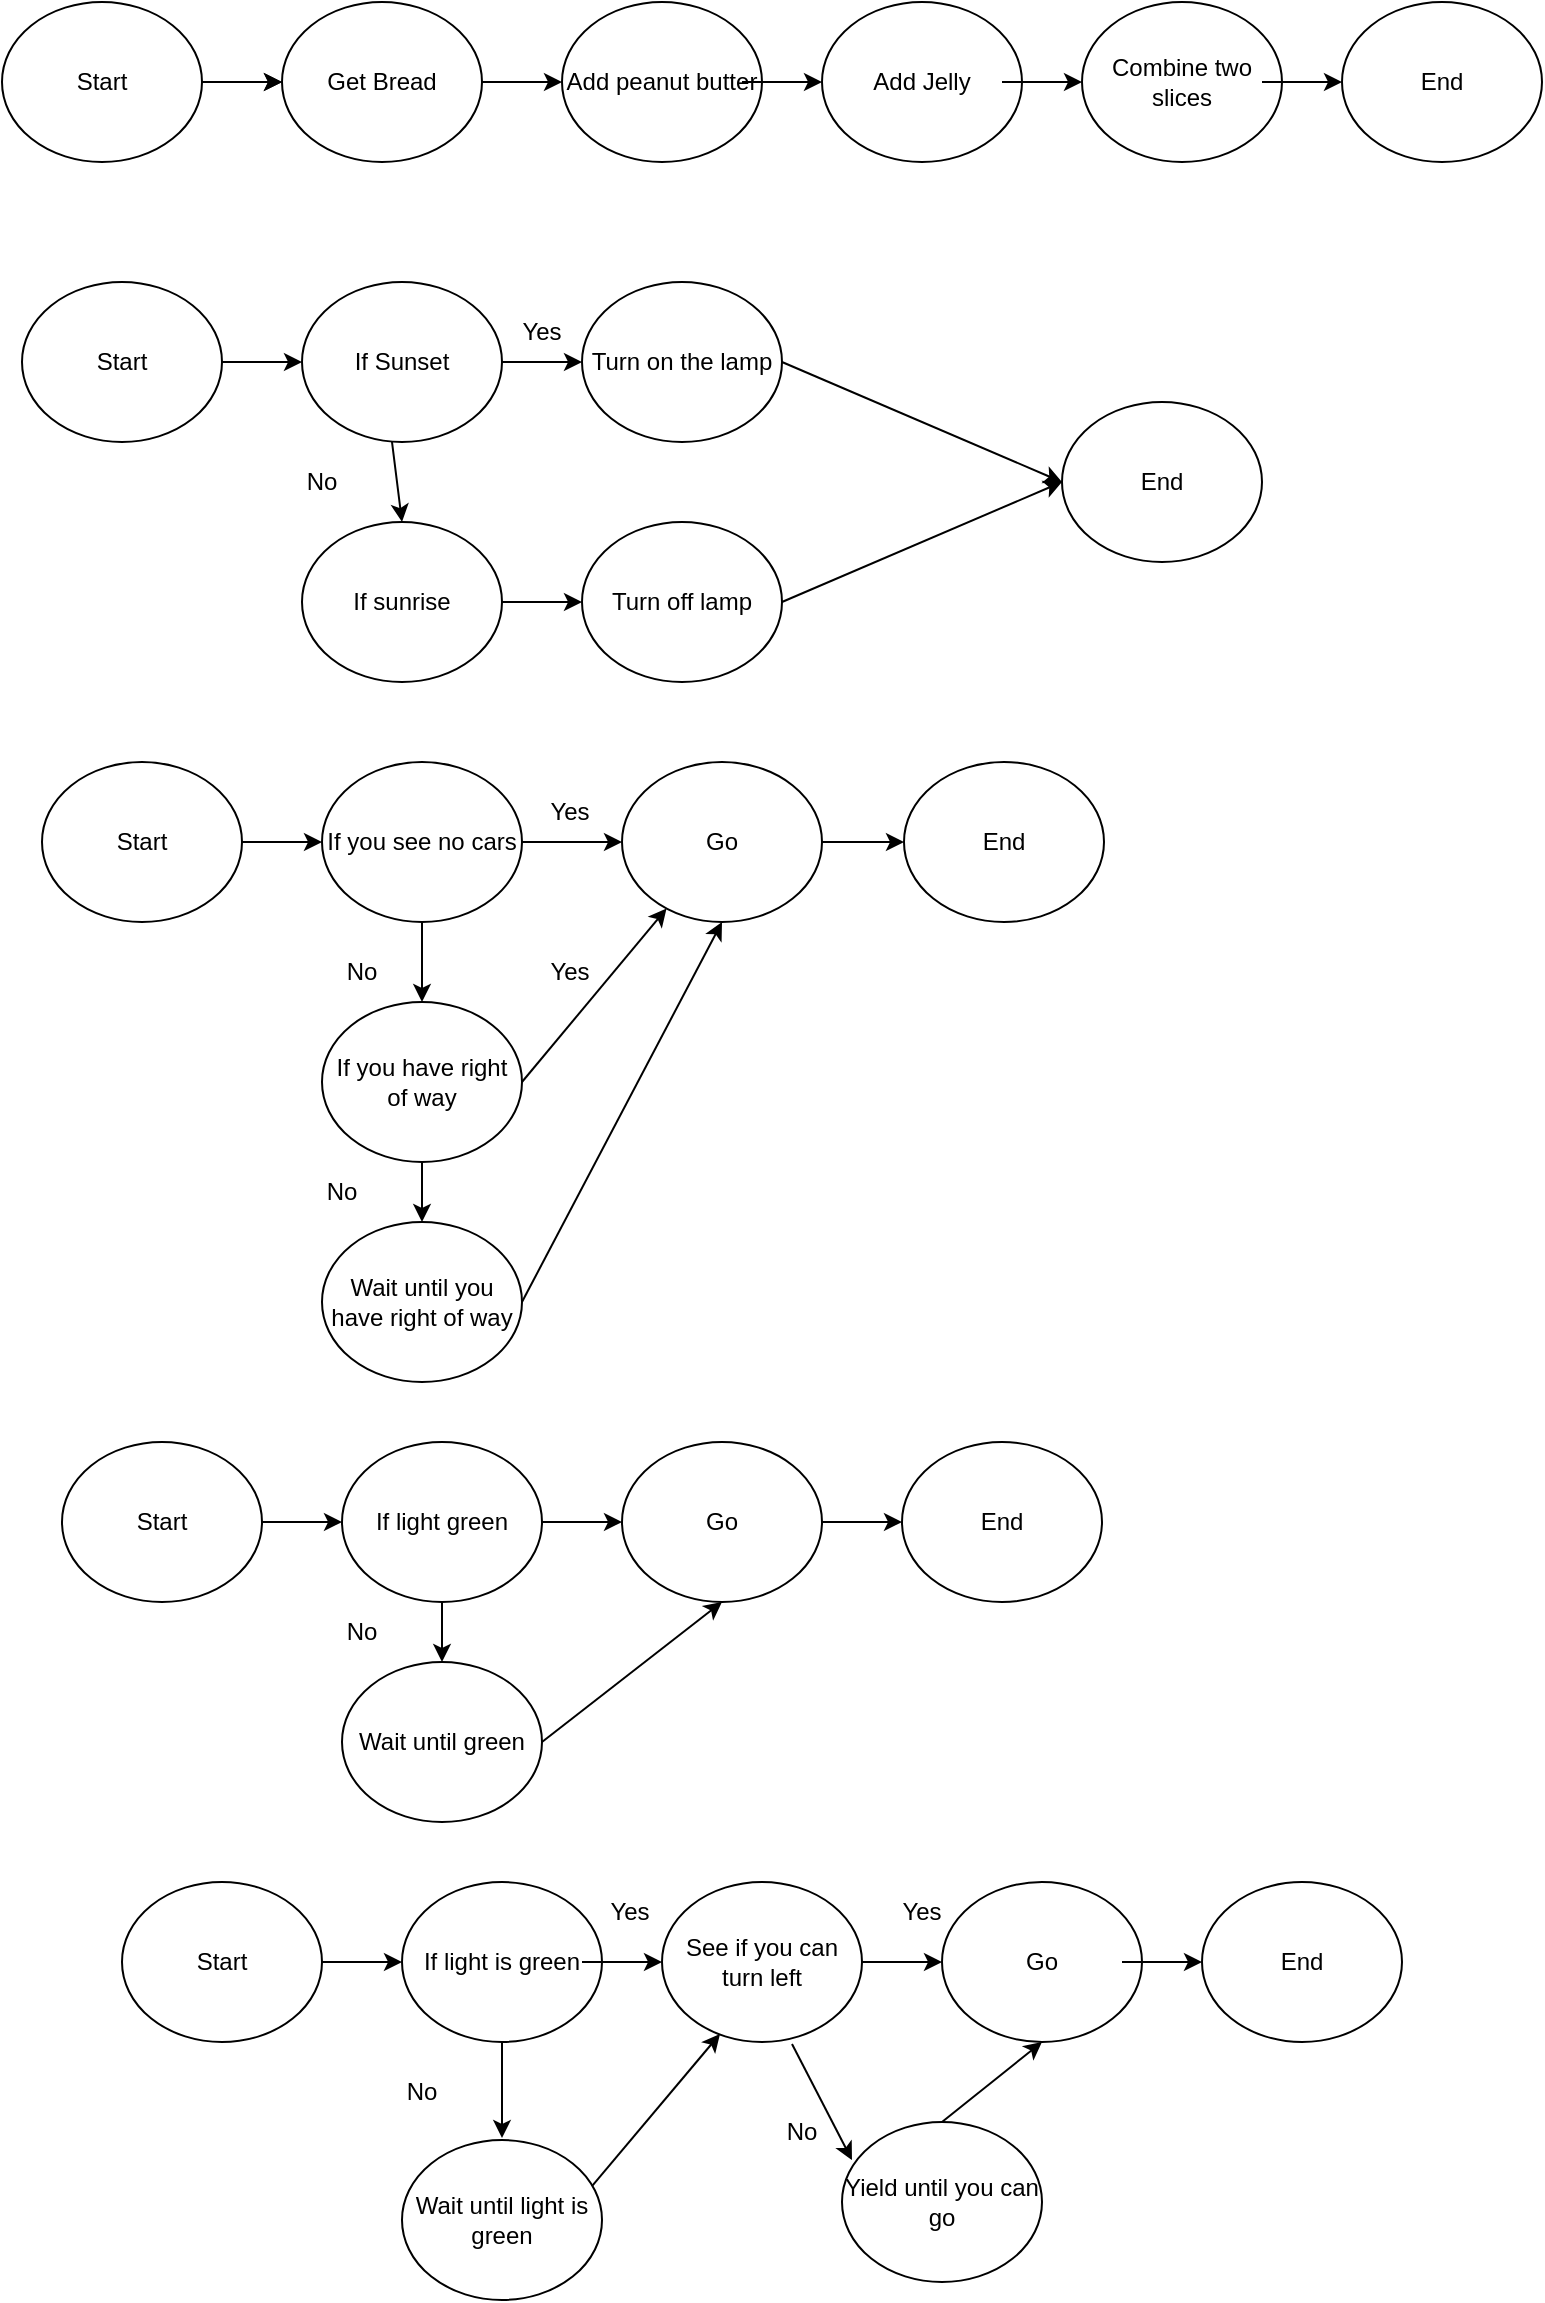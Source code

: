 <mxfile version="20.8.10" type="github">
  <diagram id="C5RBs43oDa-KdzZeNtuy" name="Page-1">
    <mxGraphModel dx="1434" dy="764" grid="1" gridSize="10" guides="1" tooltips="1" connect="1" arrows="1" fold="1" page="1" pageScale="1" pageWidth="827" pageHeight="1169" math="0" shadow="0">
      <root>
        <mxCell id="WIyWlLk6GJQsqaUBKTNV-0" />
        <mxCell id="WIyWlLk6GJQsqaUBKTNV-1" parent="WIyWlLk6GJQsqaUBKTNV-0" />
        <mxCell id="6unsaEwbxLHlzGFuifC7-3" value="" style="edgeStyle=orthogonalEdgeStyle;rounded=0;orthogonalLoop=1;jettySize=auto;html=1;" edge="1" parent="WIyWlLk6GJQsqaUBKTNV-1" source="6unsaEwbxLHlzGFuifC7-0" target="6unsaEwbxLHlzGFuifC7-2">
          <mxGeometry relative="1" as="geometry" />
        </mxCell>
        <mxCell id="6unsaEwbxLHlzGFuifC7-0" value="Start" style="ellipse;whiteSpace=wrap;html=1;" vertex="1" parent="WIyWlLk6GJQsqaUBKTNV-1">
          <mxGeometry x="100" y="100" width="100" height="80" as="geometry" />
        </mxCell>
        <mxCell id="6unsaEwbxLHlzGFuifC7-1" value="" style="endArrow=classic;html=1;rounded=0;" edge="1" parent="WIyWlLk6GJQsqaUBKTNV-1">
          <mxGeometry width="50" height="50" relative="1" as="geometry">
            <mxPoint x="200" y="140" as="sourcePoint" />
            <mxPoint x="240" y="140" as="targetPoint" />
          </mxGeometry>
        </mxCell>
        <mxCell id="6unsaEwbxLHlzGFuifC7-2" value="Get Bread" style="ellipse;whiteSpace=wrap;html=1;" vertex="1" parent="WIyWlLk6GJQsqaUBKTNV-1">
          <mxGeometry x="240" y="100" width="100" height="80" as="geometry" />
        </mxCell>
        <mxCell id="6unsaEwbxLHlzGFuifC7-4" value="" style="endArrow=classic;html=1;rounded=0;" edge="1" parent="WIyWlLk6GJQsqaUBKTNV-1">
          <mxGeometry width="50" height="50" relative="1" as="geometry">
            <mxPoint x="340" y="140" as="sourcePoint" />
            <mxPoint x="380" y="140" as="targetPoint" />
          </mxGeometry>
        </mxCell>
        <mxCell id="6unsaEwbxLHlzGFuifC7-5" value="Add peanut butter" style="ellipse;whiteSpace=wrap;html=1;" vertex="1" parent="WIyWlLk6GJQsqaUBKTNV-1">
          <mxGeometry x="380" y="100" width="100" height="80" as="geometry" />
        </mxCell>
        <mxCell id="6unsaEwbxLHlzGFuifC7-6" value="" style="endArrow=classic;html=1;rounded=0;" edge="1" parent="WIyWlLk6GJQsqaUBKTNV-1">
          <mxGeometry width="50" height="50" relative="1" as="geometry">
            <mxPoint x="470" y="140" as="sourcePoint" />
            <mxPoint x="510" y="140" as="targetPoint" />
          </mxGeometry>
        </mxCell>
        <mxCell id="6unsaEwbxLHlzGFuifC7-7" value="Add Jelly" style="ellipse;whiteSpace=wrap;html=1;" vertex="1" parent="WIyWlLk6GJQsqaUBKTNV-1">
          <mxGeometry x="510" y="100" width="100" height="80" as="geometry" />
        </mxCell>
        <mxCell id="6unsaEwbxLHlzGFuifC7-8" value="" style="endArrow=classic;html=1;rounded=0;" edge="1" parent="WIyWlLk6GJQsqaUBKTNV-1">
          <mxGeometry width="50" height="50" relative="1" as="geometry">
            <mxPoint x="600" y="140" as="sourcePoint" />
            <mxPoint x="640" y="140" as="targetPoint" />
          </mxGeometry>
        </mxCell>
        <mxCell id="6unsaEwbxLHlzGFuifC7-9" value="Combine two slices" style="ellipse;whiteSpace=wrap;html=1;" vertex="1" parent="WIyWlLk6GJQsqaUBKTNV-1">
          <mxGeometry x="640" y="100" width="100" height="80" as="geometry" />
        </mxCell>
        <mxCell id="6unsaEwbxLHlzGFuifC7-10" value="" style="endArrow=classic;html=1;rounded=0;" edge="1" parent="WIyWlLk6GJQsqaUBKTNV-1">
          <mxGeometry width="50" height="50" relative="1" as="geometry">
            <mxPoint x="730" y="140" as="sourcePoint" />
            <mxPoint x="770" y="140" as="targetPoint" />
          </mxGeometry>
        </mxCell>
        <mxCell id="6unsaEwbxLHlzGFuifC7-11" value="End" style="ellipse;whiteSpace=wrap;html=1;" vertex="1" parent="WIyWlLk6GJQsqaUBKTNV-1">
          <mxGeometry x="770" y="100" width="100" height="80" as="geometry" />
        </mxCell>
        <mxCell id="6unsaEwbxLHlzGFuifC7-13" value="Start" style="ellipse;whiteSpace=wrap;html=1;" vertex="1" parent="WIyWlLk6GJQsqaUBKTNV-1">
          <mxGeometry x="110" y="240" width="100" height="80" as="geometry" />
        </mxCell>
        <mxCell id="6unsaEwbxLHlzGFuifC7-14" value="" style="endArrow=classic;html=1;rounded=0;" edge="1" parent="WIyWlLk6GJQsqaUBKTNV-1">
          <mxGeometry width="50" height="50" relative="1" as="geometry">
            <mxPoint x="210" y="280" as="sourcePoint" />
            <mxPoint x="250" y="280" as="targetPoint" />
          </mxGeometry>
        </mxCell>
        <mxCell id="6unsaEwbxLHlzGFuifC7-15" value="If Sunset" style="ellipse;whiteSpace=wrap;html=1;" vertex="1" parent="WIyWlLk6GJQsqaUBKTNV-1">
          <mxGeometry x="250" y="240" width="100" height="80" as="geometry" />
        </mxCell>
        <mxCell id="6unsaEwbxLHlzGFuifC7-16" value="" style="endArrow=classic;html=1;rounded=0;" edge="1" parent="WIyWlLk6GJQsqaUBKTNV-1">
          <mxGeometry width="50" height="50" relative="1" as="geometry">
            <mxPoint x="350" y="280" as="sourcePoint" />
            <mxPoint x="390" y="280" as="targetPoint" />
          </mxGeometry>
        </mxCell>
        <mxCell id="6unsaEwbxLHlzGFuifC7-17" value="Turn on the lamp" style="ellipse;whiteSpace=wrap;html=1;" vertex="1" parent="WIyWlLk6GJQsqaUBKTNV-1">
          <mxGeometry x="390" y="240" width="100" height="80" as="geometry" />
        </mxCell>
        <mxCell id="6unsaEwbxLHlzGFuifC7-18" value="" style="endArrow=classic;html=1;rounded=0;entryX=0.5;entryY=0;entryDx=0;entryDy=0;" edge="1" parent="WIyWlLk6GJQsqaUBKTNV-1" target="6unsaEwbxLHlzGFuifC7-19">
          <mxGeometry width="50" height="50" relative="1" as="geometry">
            <mxPoint x="295" y="320" as="sourcePoint" />
            <mxPoint x="305" y="360" as="targetPoint" />
          </mxGeometry>
        </mxCell>
        <mxCell id="6unsaEwbxLHlzGFuifC7-19" value="If sunrise" style="ellipse;whiteSpace=wrap;html=1;" vertex="1" parent="WIyWlLk6GJQsqaUBKTNV-1">
          <mxGeometry x="250" y="360" width="100" height="80" as="geometry" />
        </mxCell>
        <mxCell id="6unsaEwbxLHlzGFuifC7-20" value="" style="endArrow=classic;html=1;rounded=0;" edge="1" parent="WIyWlLk6GJQsqaUBKTNV-1">
          <mxGeometry width="50" height="50" relative="1" as="geometry">
            <mxPoint x="350" y="400" as="sourcePoint" />
            <mxPoint x="390" y="400" as="targetPoint" />
          </mxGeometry>
        </mxCell>
        <mxCell id="6unsaEwbxLHlzGFuifC7-21" value="Turn off lamp" style="ellipse;whiteSpace=wrap;html=1;" vertex="1" parent="WIyWlLk6GJQsqaUBKTNV-1">
          <mxGeometry x="390" y="360" width="100" height="80" as="geometry" />
        </mxCell>
        <mxCell id="6unsaEwbxLHlzGFuifC7-22" value="" style="endArrow=classic;html=1;rounded=0;exitX=1;exitY=0.5;exitDx=0;exitDy=0;" edge="1" parent="WIyWlLk6GJQsqaUBKTNV-1" source="6unsaEwbxLHlzGFuifC7-17">
          <mxGeometry width="50" height="50" relative="1" as="geometry">
            <mxPoint x="590" y="340" as="sourcePoint" />
            <mxPoint x="630" y="340" as="targetPoint" />
          </mxGeometry>
        </mxCell>
        <mxCell id="6unsaEwbxLHlzGFuifC7-23" value="End" style="ellipse;whiteSpace=wrap;html=1;" vertex="1" parent="WIyWlLk6GJQsqaUBKTNV-1">
          <mxGeometry x="630" y="300" width="100" height="80" as="geometry" />
        </mxCell>
        <mxCell id="6unsaEwbxLHlzGFuifC7-24" value="" style="endArrow=classic;html=1;rounded=0;entryX=0;entryY=0.5;entryDx=0;entryDy=0;" edge="1" parent="WIyWlLk6GJQsqaUBKTNV-1" target="6unsaEwbxLHlzGFuifC7-23">
          <mxGeometry width="50" height="50" relative="1" as="geometry">
            <mxPoint x="490" y="400" as="sourcePoint" />
            <mxPoint x="540" y="350" as="targetPoint" />
          </mxGeometry>
        </mxCell>
        <mxCell id="6unsaEwbxLHlzGFuifC7-25" value="No" style="text;strokeColor=none;align=center;fillColor=none;html=1;verticalAlign=middle;whiteSpace=wrap;rounded=0;" vertex="1" parent="WIyWlLk6GJQsqaUBKTNV-1">
          <mxGeometry x="230" y="325" width="60" height="30" as="geometry" />
        </mxCell>
        <mxCell id="6unsaEwbxLHlzGFuifC7-26" value="Yes" style="text;strokeColor=none;align=center;fillColor=none;html=1;verticalAlign=middle;whiteSpace=wrap;rounded=0;" vertex="1" parent="WIyWlLk6GJQsqaUBKTNV-1">
          <mxGeometry x="340" y="250" width="60" height="30" as="geometry" />
        </mxCell>
        <mxCell id="6unsaEwbxLHlzGFuifC7-28" value="Start" style="ellipse;whiteSpace=wrap;html=1;" vertex="1" parent="WIyWlLk6GJQsqaUBKTNV-1">
          <mxGeometry x="120" y="480" width="100" height="80" as="geometry" />
        </mxCell>
        <mxCell id="6unsaEwbxLHlzGFuifC7-29" value="" style="endArrow=classic;html=1;rounded=0;" edge="1" parent="WIyWlLk6GJQsqaUBKTNV-1">
          <mxGeometry width="50" height="50" relative="1" as="geometry">
            <mxPoint x="220" y="520" as="sourcePoint" />
            <mxPoint x="260" y="520" as="targetPoint" />
          </mxGeometry>
        </mxCell>
        <mxCell id="6unsaEwbxLHlzGFuifC7-30" value="If you see no cars" style="ellipse;whiteSpace=wrap;html=1;" vertex="1" parent="WIyWlLk6GJQsqaUBKTNV-1">
          <mxGeometry x="260" y="480" width="100" height="80" as="geometry" />
        </mxCell>
        <mxCell id="6unsaEwbxLHlzGFuifC7-31" value="" style="endArrow=classic;html=1;rounded=0;exitX=1;exitY=0.5;exitDx=0;exitDy=0;" edge="1" parent="WIyWlLk6GJQsqaUBKTNV-1" source="6unsaEwbxLHlzGFuifC7-30">
          <mxGeometry width="50" height="50" relative="1" as="geometry">
            <mxPoint x="370" y="520" as="sourcePoint" />
            <mxPoint x="410" y="520" as="targetPoint" />
          </mxGeometry>
        </mxCell>
        <mxCell id="6unsaEwbxLHlzGFuifC7-32" value="Go" style="ellipse;whiteSpace=wrap;html=1;" vertex="1" parent="WIyWlLk6GJQsqaUBKTNV-1">
          <mxGeometry x="410" y="480" width="100" height="80" as="geometry" />
        </mxCell>
        <mxCell id="6unsaEwbxLHlzGFuifC7-33" value="" style="endArrow=classic;html=1;rounded=0;entryX=0.5;entryY=0;entryDx=0;entryDy=0;exitX=0.5;exitY=1;exitDx=0;exitDy=0;" edge="1" parent="WIyWlLk6GJQsqaUBKTNV-1" source="6unsaEwbxLHlzGFuifC7-30" target="6unsaEwbxLHlzGFuifC7-34">
          <mxGeometry width="50" height="50" relative="1" as="geometry">
            <mxPoint x="230" y="640" as="sourcePoint" />
            <mxPoint x="270" y="640" as="targetPoint" />
          </mxGeometry>
        </mxCell>
        <mxCell id="6unsaEwbxLHlzGFuifC7-34" value="If you have right of way" style="ellipse;whiteSpace=wrap;html=1;" vertex="1" parent="WIyWlLk6GJQsqaUBKTNV-1">
          <mxGeometry x="260" y="600" width="100" height="80" as="geometry" />
        </mxCell>
        <mxCell id="6unsaEwbxLHlzGFuifC7-35" value="" style="endArrow=classic;html=1;rounded=0;entryX=0.5;entryY=0;entryDx=0;entryDy=0;exitX=0.5;exitY=1;exitDx=0;exitDy=0;" edge="1" parent="WIyWlLk6GJQsqaUBKTNV-1" source="6unsaEwbxLHlzGFuifC7-34" target="6unsaEwbxLHlzGFuifC7-36">
          <mxGeometry width="50" height="50" relative="1" as="geometry">
            <mxPoint x="220" y="750" as="sourcePoint" />
            <mxPoint x="260" y="750" as="targetPoint" />
          </mxGeometry>
        </mxCell>
        <mxCell id="6unsaEwbxLHlzGFuifC7-36" value="Wait until you have right of way" style="ellipse;whiteSpace=wrap;html=1;" vertex="1" parent="WIyWlLk6GJQsqaUBKTNV-1">
          <mxGeometry x="260" y="710" width="100" height="80" as="geometry" />
        </mxCell>
        <mxCell id="6unsaEwbxLHlzGFuifC7-39" value="" style="edgeStyle=none;orthogonalLoop=1;jettySize=auto;html=1;rounded=0;exitX=1;exitY=0.5;exitDx=0;exitDy=0;entryX=0.5;entryY=1;entryDx=0;entryDy=0;" edge="1" parent="WIyWlLk6GJQsqaUBKTNV-1" source="6unsaEwbxLHlzGFuifC7-36" target="6unsaEwbxLHlzGFuifC7-32">
          <mxGeometry width="80" relative="1" as="geometry">
            <mxPoint x="390" y="740" as="sourcePoint" />
            <mxPoint x="470" y="740" as="targetPoint" />
            <Array as="points" />
          </mxGeometry>
        </mxCell>
        <mxCell id="6unsaEwbxLHlzGFuifC7-40" value="" style="edgeStyle=none;orthogonalLoop=1;jettySize=auto;html=1;rounded=0;exitX=1;exitY=0.5;exitDx=0;exitDy=0;" edge="1" parent="WIyWlLk6GJQsqaUBKTNV-1" source="6unsaEwbxLHlzGFuifC7-34" target="6unsaEwbxLHlzGFuifC7-32">
          <mxGeometry width="80" relative="1" as="geometry">
            <mxPoint x="560" y="700" as="sourcePoint" />
            <mxPoint x="640" y="700" as="targetPoint" />
            <Array as="points" />
          </mxGeometry>
        </mxCell>
        <mxCell id="6unsaEwbxLHlzGFuifC7-41" value="" style="endArrow=classic;html=1;rounded=0;entryX=0;entryY=0.5;entryDx=0;entryDy=0;" edge="1" parent="WIyWlLk6GJQsqaUBKTNV-1" target="6unsaEwbxLHlzGFuifC7-42">
          <mxGeometry width="50" height="50" relative="1" as="geometry">
            <mxPoint x="510" y="520" as="sourcePoint" />
            <mxPoint x="540" y="520" as="targetPoint" />
          </mxGeometry>
        </mxCell>
        <mxCell id="6unsaEwbxLHlzGFuifC7-42" value="End" style="ellipse;whiteSpace=wrap;html=1;" vertex="1" parent="WIyWlLk6GJQsqaUBKTNV-1">
          <mxGeometry x="551" y="480" width="100" height="80" as="geometry" />
        </mxCell>
        <mxCell id="6unsaEwbxLHlzGFuifC7-45" value="Yes" style="text;strokeColor=none;align=center;fillColor=none;html=1;verticalAlign=middle;whiteSpace=wrap;rounded=0;" vertex="1" parent="WIyWlLk6GJQsqaUBKTNV-1">
          <mxGeometry x="353.5" y="490" width="60" height="30" as="geometry" />
        </mxCell>
        <mxCell id="6unsaEwbxLHlzGFuifC7-48" value="No" style="text;strokeColor=none;align=center;fillColor=none;html=1;verticalAlign=middle;whiteSpace=wrap;rounded=0;" vertex="1" parent="WIyWlLk6GJQsqaUBKTNV-1">
          <mxGeometry x="250" y="570" width="60" height="30" as="geometry" />
        </mxCell>
        <mxCell id="6unsaEwbxLHlzGFuifC7-49" value="No" style="text;strokeColor=none;align=center;fillColor=none;html=1;verticalAlign=middle;whiteSpace=wrap;rounded=0;" vertex="1" parent="WIyWlLk6GJQsqaUBKTNV-1">
          <mxGeometry x="240" y="680" width="60" height="30" as="geometry" />
        </mxCell>
        <mxCell id="6unsaEwbxLHlzGFuifC7-51" value="Yes" style="text;strokeColor=none;align=center;fillColor=none;html=1;verticalAlign=middle;whiteSpace=wrap;rounded=0;" vertex="1" parent="WIyWlLk6GJQsqaUBKTNV-1">
          <mxGeometry x="354" y="570" width="60" height="30" as="geometry" />
        </mxCell>
        <mxCell id="6unsaEwbxLHlzGFuifC7-53" value="Start" style="ellipse;whiteSpace=wrap;html=1;" vertex="1" parent="WIyWlLk6GJQsqaUBKTNV-1">
          <mxGeometry x="130" y="820" width="100" height="80" as="geometry" />
        </mxCell>
        <mxCell id="6unsaEwbxLHlzGFuifC7-56" value="" style="endArrow=classic;html=1;rounded=0;" edge="1" parent="WIyWlLk6GJQsqaUBKTNV-1">
          <mxGeometry width="50" height="50" relative="1" as="geometry">
            <mxPoint x="230" y="860" as="sourcePoint" />
            <mxPoint x="270" y="860" as="targetPoint" />
          </mxGeometry>
        </mxCell>
        <mxCell id="6unsaEwbxLHlzGFuifC7-57" value="If light green" style="ellipse;whiteSpace=wrap;html=1;" vertex="1" parent="WIyWlLk6GJQsqaUBKTNV-1">
          <mxGeometry x="270" y="820" width="100" height="80" as="geometry" />
        </mxCell>
        <mxCell id="6unsaEwbxLHlzGFuifC7-58" value="" style="endArrow=classic;html=1;rounded=0;" edge="1" parent="WIyWlLk6GJQsqaUBKTNV-1">
          <mxGeometry width="50" height="50" relative="1" as="geometry">
            <mxPoint x="370" y="860" as="sourcePoint" />
            <mxPoint x="410" y="860" as="targetPoint" />
          </mxGeometry>
        </mxCell>
        <mxCell id="6unsaEwbxLHlzGFuifC7-59" value="Go" style="ellipse;whiteSpace=wrap;html=1;" vertex="1" parent="WIyWlLk6GJQsqaUBKTNV-1">
          <mxGeometry x="410" y="820" width="100" height="80" as="geometry" />
        </mxCell>
        <mxCell id="6unsaEwbxLHlzGFuifC7-60" value="" style="endArrow=classic;html=1;rounded=0;entryX=0.5;entryY=0;entryDx=0;entryDy=0;exitX=0.5;exitY=1;exitDx=0;exitDy=0;" edge="1" parent="WIyWlLk6GJQsqaUBKTNV-1" source="6unsaEwbxLHlzGFuifC7-57" target="6unsaEwbxLHlzGFuifC7-61">
          <mxGeometry width="50" height="50" relative="1" as="geometry">
            <mxPoint x="230" y="970" as="sourcePoint" />
            <mxPoint x="270" y="970" as="targetPoint" />
          </mxGeometry>
        </mxCell>
        <mxCell id="6unsaEwbxLHlzGFuifC7-61" value="Wait until green" style="ellipse;whiteSpace=wrap;html=1;" vertex="1" parent="WIyWlLk6GJQsqaUBKTNV-1">
          <mxGeometry x="270" y="930" width="100" height="80" as="geometry" />
        </mxCell>
        <mxCell id="6unsaEwbxLHlzGFuifC7-62" value="No" style="text;strokeColor=none;align=center;fillColor=none;html=1;verticalAlign=middle;whiteSpace=wrap;rounded=0;" vertex="1" parent="WIyWlLk6GJQsqaUBKTNV-1">
          <mxGeometry x="250" y="900" width="60" height="30" as="geometry" />
        </mxCell>
        <mxCell id="6unsaEwbxLHlzGFuifC7-63" value="" style="edgeStyle=none;orthogonalLoop=1;jettySize=auto;html=1;rounded=0;exitX=1;exitY=0.5;exitDx=0;exitDy=0;entryX=0.5;entryY=1;entryDx=0;entryDy=0;" edge="1" parent="WIyWlLk6GJQsqaUBKTNV-1" source="6unsaEwbxLHlzGFuifC7-61" target="6unsaEwbxLHlzGFuifC7-59">
          <mxGeometry width="80" relative="1" as="geometry">
            <mxPoint x="420" y="970" as="sourcePoint" />
            <mxPoint x="500" y="970" as="targetPoint" />
            <Array as="points" />
          </mxGeometry>
        </mxCell>
        <mxCell id="6unsaEwbxLHlzGFuifC7-64" value="" style="endArrow=classic;html=1;rounded=0;" edge="1" parent="WIyWlLk6GJQsqaUBKTNV-1">
          <mxGeometry width="50" height="50" relative="1" as="geometry">
            <mxPoint x="510" y="860" as="sourcePoint" />
            <mxPoint x="550" y="860" as="targetPoint" />
          </mxGeometry>
        </mxCell>
        <mxCell id="6unsaEwbxLHlzGFuifC7-65" value="End" style="ellipse;whiteSpace=wrap;html=1;" vertex="1" parent="WIyWlLk6GJQsqaUBKTNV-1">
          <mxGeometry x="550" y="820" width="100" height="80" as="geometry" />
        </mxCell>
        <mxCell id="6unsaEwbxLHlzGFuifC7-67" value="Start" style="ellipse;whiteSpace=wrap;html=1;" vertex="1" parent="WIyWlLk6GJQsqaUBKTNV-1">
          <mxGeometry x="160" y="1040" width="100" height="80" as="geometry" />
        </mxCell>
        <mxCell id="6unsaEwbxLHlzGFuifC7-68" value="" style="endArrow=classic;html=1;rounded=0;" edge="1" parent="WIyWlLk6GJQsqaUBKTNV-1">
          <mxGeometry width="50" height="50" relative="1" as="geometry">
            <mxPoint x="260" y="1080" as="sourcePoint" />
            <mxPoint x="300" y="1080" as="targetPoint" />
          </mxGeometry>
        </mxCell>
        <mxCell id="6unsaEwbxLHlzGFuifC7-69" value="If light is green" style="ellipse;whiteSpace=wrap;html=1;" vertex="1" parent="WIyWlLk6GJQsqaUBKTNV-1">
          <mxGeometry x="300" y="1040" width="100" height="80" as="geometry" />
        </mxCell>
        <mxCell id="6unsaEwbxLHlzGFuifC7-70" value="" style="endArrow=classic;html=1;rounded=0;exitX=0.5;exitY=1;exitDx=0;exitDy=0;" edge="1" parent="WIyWlLk6GJQsqaUBKTNV-1" source="6unsaEwbxLHlzGFuifC7-69">
          <mxGeometry width="50" height="50" relative="1" as="geometry">
            <mxPoint x="310" y="1168" as="sourcePoint" />
            <mxPoint x="350" y="1168" as="targetPoint" />
          </mxGeometry>
        </mxCell>
        <mxCell id="6unsaEwbxLHlzGFuifC7-71" value="Wait until light is green" style="ellipse;whiteSpace=wrap;html=1;" vertex="1" parent="WIyWlLk6GJQsqaUBKTNV-1">
          <mxGeometry x="300" y="1169" width="100" height="80" as="geometry" />
        </mxCell>
        <mxCell id="6unsaEwbxLHlzGFuifC7-72" value="" style="endArrow=classic;html=1;rounded=0;" edge="1" parent="WIyWlLk6GJQsqaUBKTNV-1">
          <mxGeometry width="50" height="50" relative="1" as="geometry">
            <mxPoint x="390" y="1080" as="sourcePoint" />
            <mxPoint x="430" y="1080" as="targetPoint" />
          </mxGeometry>
        </mxCell>
        <mxCell id="6unsaEwbxLHlzGFuifC7-73" value="See if you can turn left" style="ellipse;whiteSpace=wrap;html=1;" vertex="1" parent="WIyWlLk6GJQsqaUBKTNV-1">
          <mxGeometry x="430" y="1040" width="100" height="80" as="geometry" />
        </mxCell>
        <mxCell id="6unsaEwbxLHlzGFuifC7-76" value="" style="edgeStyle=none;orthogonalLoop=1;jettySize=auto;html=1;rounded=0;exitX=0.95;exitY=0.288;exitDx=0;exitDy=0;exitPerimeter=0;entryX=0.29;entryY=0.95;entryDx=0;entryDy=0;entryPerimeter=0;" edge="1" parent="WIyWlLk6GJQsqaUBKTNV-1" source="6unsaEwbxLHlzGFuifC7-71" target="6unsaEwbxLHlzGFuifC7-73">
          <mxGeometry width="80" relative="1" as="geometry">
            <mxPoint x="440" y="1190" as="sourcePoint" />
            <mxPoint x="520" y="1190" as="targetPoint" />
            <Array as="points" />
          </mxGeometry>
        </mxCell>
        <mxCell id="6unsaEwbxLHlzGFuifC7-77" value="" style="endArrow=classic;html=1;rounded=0;" edge="1" parent="WIyWlLk6GJQsqaUBKTNV-1">
          <mxGeometry width="50" height="50" relative="1" as="geometry">
            <mxPoint x="530" y="1080" as="sourcePoint" />
            <mxPoint x="570" y="1080" as="targetPoint" />
          </mxGeometry>
        </mxCell>
        <mxCell id="6unsaEwbxLHlzGFuifC7-78" value="Go" style="ellipse;whiteSpace=wrap;html=1;" vertex="1" parent="WIyWlLk6GJQsqaUBKTNV-1">
          <mxGeometry x="570" y="1040" width="100" height="80" as="geometry" />
        </mxCell>
        <mxCell id="6unsaEwbxLHlzGFuifC7-79" value="" style="edgeStyle=none;orthogonalLoop=1;jettySize=auto;html=1;rounded=0;exitX=0.65;exitY=1.013;exitDx=0;exitDy=0;exitPerimeter=0;entryX=0.05;entryY=0.238;entryDx=0;entryDy=0;entryPerimeter=0;" edge="1" parent="WIyWlLk6GJQsqaUBKTNV-1" source="6unsaEwbxLHlzGFuifC7-73" target="6unsaEwbxLHlzGFuifC7-81">
          <mxGeometry width="80" relative="1" as="geometry">
            <mxPoint x="510" y="1160" as="sourcePoint" />
            <mxPoint x="550" y="1190" as="targetPoint" />
            <Array as="points" />
          </mxGeometry>
        </mxCell>
        <mxCell id="6unsaEwbxLHlzGFuifC7-81" value="Yield until you can go" style="ellipse;whiteSpace=wrap;html=1;" vertex="1" parent="WIyWlLk6GJQsqaUBKTNV-1">
          <mxGeometry x="520" y="1160" width="100" height="80" as="geometry" />
        </mxCell>
        <mxCell id="6unsaEwbxLHlzGFuifC7-82" value="" style="edgeStyle=none;orthogonalLoop=1;jettySize=auto;html=1;rounded=0;exitX=0.5;exitY=0;exitDx=0;exitDy=0;entryX=0.5;entryY=1;entryDx=0;entryDy=0;" edge="1" parent="WIyWlLk6GJQsqaUBKTNV-1" source="6unsaEwbxLHlzGFuifC7-81" target="6unsaEwbxLHlzGFuifC7-78">
          <mxGeometry width="80" relative="1" as="geometry">
            <mxPoint x="620" y="1150" as="sourcePoint" />
            <mxPoint x="700" y="1150" as="targetPoint" />
            <Array as="points" />
          </mxGeometry>
        </mxCell>
        <mxCell id="6unsaEwbxLHlzGFuifC7-83" value="" style="endArrow=classic;html=1;rounded=0;" edge="1" parent="WIyWlLk6GJQsqaUBKTNV-1">
          <mxGeometry width="50" height="50" relative="1" as="geometry">
            <mxPoint x="660" y="1080" as="sourcePoint" />
            <mxPoint x="700" y="1080" as="targetPoint" />
          </mxGeometry>
        </mxCell>
        <mxCell id="6unsaEwbxLHlzGFuifC7-84" value="End" style="ellipse;whiteSpace=wrap;html=1;" vertex="1" parent="WIyWlLk6GJQsqaUBKTNV-1">
          <mxGeometry x="700" y="1040" width="100" height="80" as="geometry" />
        </mxCell>
        <mxCell id="6unsaEwbxLHlzGFuifC7-85" value="No" style="text;strokeColor=none;align=center;fillColor=none;html=1;verticalAlign=middle;whiteSpace=wrap;rounded=0;" vertex="1" parent="WIyWlLk6GJQsqaUBKTNV-1">
          <mxGeometry x="280" y="1130" width="60" height="30" as="geometry" />
        </mxCell>
        <mxCell id="6unsaEwbxLHlzGFuifC7-86" value="No" style="text;strokeColor=none;align=center;fillColor=none;html=1;verticalAlign=middle;whiteSpace=wrap;rounded=0;" vertex="1" parent="WIyWlLk6GJQsqaUBKTNV-1">
          <mxGeometry x="470" y="1150" width="60" height="30" as="geometry" />
        </mxCell>
        <mxCell id="6unsaEwbxLHlzGFuifC7-87" value="Yes" style="text;strokeColor=none;align=center;fillColor=none;html=1;verticalAlign=middle;whiteSpace=wrap;rounded=0;" vertex="1" parent="WIyWlLk6GJQsqaUBKTNV-1">
          <mxGeometry x="383.5" y="1040" width="60" height="30" as="geometry" />
        </mxCell>
        <mxCell id="6unsaEwbxLHlzGFuifC7-88" value="Yes" style="text;strokeColor=none;align=center;fillColor=none;html=1;verticalAlign=middle;whiteSpace=wrap;rounded=0;" vertex="1" parent="WIyWlLk6GJQsqaUBKTNV-1">
          <mxGeometry x="530" y="1040" width="60" height="30" as="geometry" />
        </mxCell>
      </root>
    </mxGraphModel>
  </diagram>
</mxfile>
